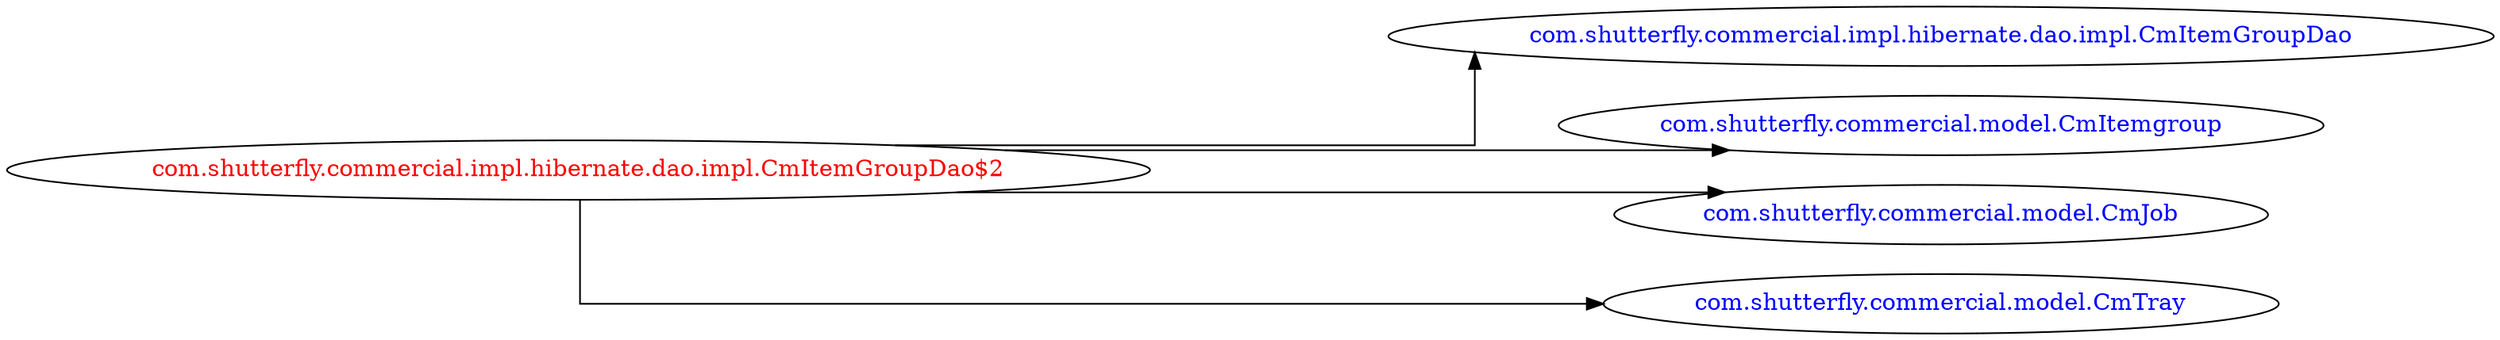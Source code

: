 digraph dependencyGraph {
 concentrate=true;
 ranksep="2.0";
 rankdir="LR"; 
 splines="ortho";
"com.shutterfly.commercial.impl.hibernate.dao.impl.CmItemGroupDao$2" [fontcolor="red"];
"com.shutterfly.commercial.impl.hibernate.dao.impl.CmItemGroupDao" [ fontcolor="blue" ];
"com.shutterfly.commercial.impl.hibernate.dao.impl.CmItemGroupDao$2"->"com.shutterfly.commercial.impl.hibernate.dao.impl.CmItemGroupDao";
"com.shutterfly.commercial.model.CmItemgroup" [ fontcolor="blue" ];
"com.shutterfly.commercial.impl.hibernate.dao.impl.CmItemGroupDao$2"->"com.shutterfly.commercial.model.CmItemgroup";
"com.shutterfly.commercial.model.CmJob" [ fontcolor="blue" ];
"com.shutterfly.commercial.impl.hibernate.dao.impl.CmItemGroupDao$2"->"com.shutterfly.commercial.model.CmJob";
"com.shutterfly.commercial.model.CmTray" [ fontcolor="blue" ];
"com.shutterfly.commercial.impl.hibernate.dao.impl.CmItemGroupDao$2"->"com.shutterfly.commercial.model.CmTray";
}